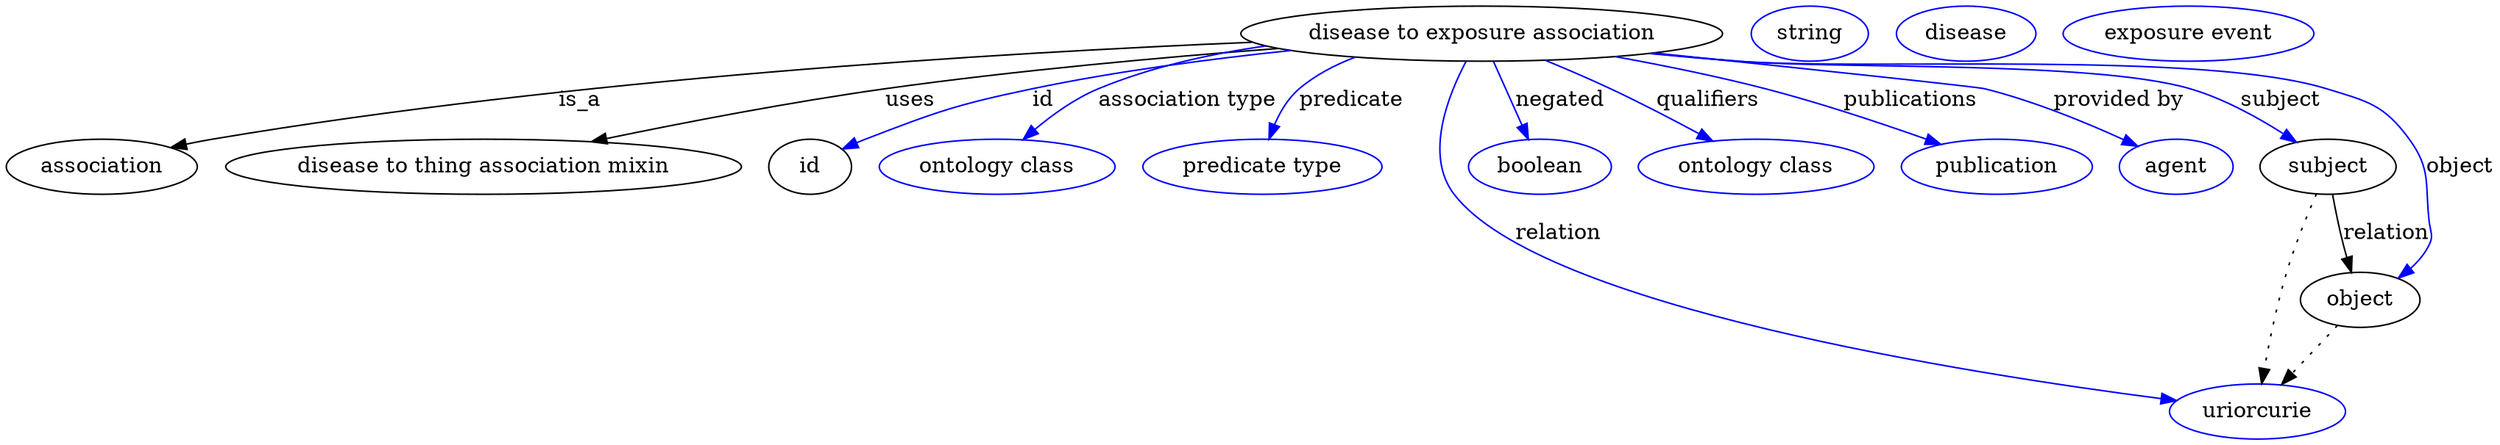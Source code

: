 digraph {
	graph [bb="0,0,1346,283"];
	node [label="\N"];
	"disease to exposure association"	 [height=0.5,
		label="disease to exposure association",
		pos="793.05,265",
		width=3.358];
	association	 [height=0.5,
		pos="50.046,178",
		width=1.3902];
	"disease to exposure association" -> association	 [label=is_a,
		lp="306.05,221.5",
		pos="e,86.928,190.32 675.05,260.9 537.76,254.34 304.88,237.65 109.05,196 104.98,195.14 100.79,194.12 96.61,193.02"];
	"disease to thing association mixin"	 [height=0.5,
		pos="249.05,178",
		width=3.6288];
	"disease to exposure association" -> "disease to thing association mixin"	 [label=uses,
		lp="490.05,221.5",
		pos="e,311.87,193.87 688.73,255.86 627.2,249.78 547.93,240.74 478.05,229 425.39,220.15 366.62,206.99 321.8,196.26"];
	id	 [height=0.5,
		pos="425.05,178",
		width=0.75];
	"disease to exposure association" -> id	 [color=blue,
		label=id,
		lp="560.55,221.5",
		pos="e,446.54,189.3 695.25,254.41 651.93,248.64 600.57,240.33 555.05,229 512.08,218.31 501.82,213.27 461.05,196 459.26,195.24 457.44,\
194.44 455.61,193.61",
		style=solid];
	"association type"	 [color=blue,
		height=0.5,
		label="ontology class",
		pos="532.05,178",
		width=1.7151];
	"disease to exposure association" -> "association type"	 [color=blue,
		label="association type",
		lp="637.05,221.5",
		pos="e,548.48,195.87 701.78,253.19 658.69,246.68 612.5,238.09 593.05,229 579.49,222.67 566.48,212.55 555.98,203",
		style=solid];
	predicate	 [color=blue,
		height=0.5,
		label="predicate type",
		pos="672.05,178",
		width=1.679];
	"disease to exposure association" -> predicate	 [color=blue,
		label=predicate,
		lp="721.05,221.5",
		pos="e,676.79,196.15 729.76,249.61 717.57,244.52 705.63,237.81 696.05,229 689.21,222.72 684.14,214.09 680.48,205.71",
		style=solid];
	relation	 [color=blue,
		height=0.5,
		label=uriorcurie,
		pos="1216,18",
		width=1.2638];
	"disease to exposure association" -> relation	 [color=blue,
		label=relation,
		lp="842.05,134.5",
		pos="e,1174.1,25.249 783.51,246.77 773.16,224.19 760.45,185.59 779.05,160 825.16,96.527 1058.4,46.761 1164,27.111",
		style=solid];
	negated	 [color=blue,
		height=0.5,
		label=boolean,
		pos="826.05,178",
		width=1.0652];
	"disease to exposure association" -> negated	 [color=blue,
		label=negated,
		lp="833.55,221.5",
		pos="e,819.22,196 799.88,246.97 804.44,234.96 810.52,218.94 815.67,205.36",
		style=solid];
	qualifiers	 [color=blue,
		height=0.5,
		label="ontology class",
		pos="944.05,178",
		width=1.7151];
	"disease to exposure association" -> qualifiers	 [color=blue,
		label=qualifiers,
		lp="909.05,221.5",
		pos="e,917.41,194.36 825.76,247.5 836.42,241.71 848.28,235.16 859.05,229 875.53,219.57 893.59,208.79 908.81,199.58",
		style=solid];
	publications	 [color=blue,
		height=0.5,
		label=publication,
		pos="1074,178",
		width=1.3902];
	"disease to exposure association" -> publications	 [color=blue,
		label=publications,
		lp="1014.5,221.5",
		pos="e,1041.1,191.69 861.11,250 885.83,244.08 913.87,236.83 939.05,229 970.58,219.19 1005.4,205.97 1031.8,195.44",
		style=solid];
	"provided by"	 [color=blue,
		height=0.5,
		label=agent,
		pos="1172,178",
		width=0.83048];
	"disease to exposure association" -> "provided by"	 [color=blue,
		label="provided by",
		lp="1129,221.5",
		pos="e,1149.3,189.95 881.52,252.64 895.09,250.75 908.94,248.82 922.05,247 979.82,238.97 995.71,244.12 1052,229 1083,220.7 1116.4,205.99 \
1140.1,194.5",
		style=solid];
	subject	 [height=0.5,
		pos="1256,178",
		width=0.99297];
	"disease to exposure association" -> subject	 [color=blue,
		label=subject,
		lp="1218.5,221.5",
		pos="e,1235.8,192.97 878.65,252.26 893.11,250.34 907.99,248.5 922.05,247 1030.2,235.48 1062,260.57 1166,229 1188,222.34 1210.4,209.63 \
1227.4,198.56",
		style=solid];
	object	 [height=0.5,
		pos="1276,91",
		width=0.9027];
	"disease to exposure association" -> object	 [color=blue,
		label=object,
		lp="1329,178",
		pos="e,1296.2,105.27 877.93,252.14 892.62,250.21 907.75,248.4 922.05,247 992.93,240.07 1173.7,248.89 1242,229 1270.9,220.61 1283.1,220.1 \
1301,196 1315.7,176.28 1310.4,166.44 1313,142 1313.8,135.37 1315.6,133.14 1313,127 1310.8,121.74 1307.4,116.86 1303.5,112.51",
		style=solid];
	association_id	 [color=blue,
		height=0.5,
		label=string,
		pos="962.05,265",
		width=0.84854];
	subject -> relation	 [pos="e,1219.4,36.239 1250.1,159.97 1245.6,146.12 1239.5,126.47 1235,109 1229.7,88.088 1224.7,64.188 1221.2,46.13",
		style=dotted];
	subject -> object	 [label=relation,
		lp="1288,134.5",
		pos="e,1271.9,109 1260.2,159.97 1262.9,148.08 1266.6,132.25 1269.7,118.76"];
	"disease to exposure association_subject"	 [color=blue,
		height=0.5,
		label=disease,
		pos="1047,265",
		width=1.011];
	object -> relation	 [pos="e,1230.2,35.261 1262.4,74.435 1254.8,65.207 1245.2,53.528 1236.8,43.191",
		style=dotted];
	"disease to exposure association_object"	 [color=blue,
		height=0.5,
		label="exposure event",
		pos="1165,265",
		width=1.7693];
}
